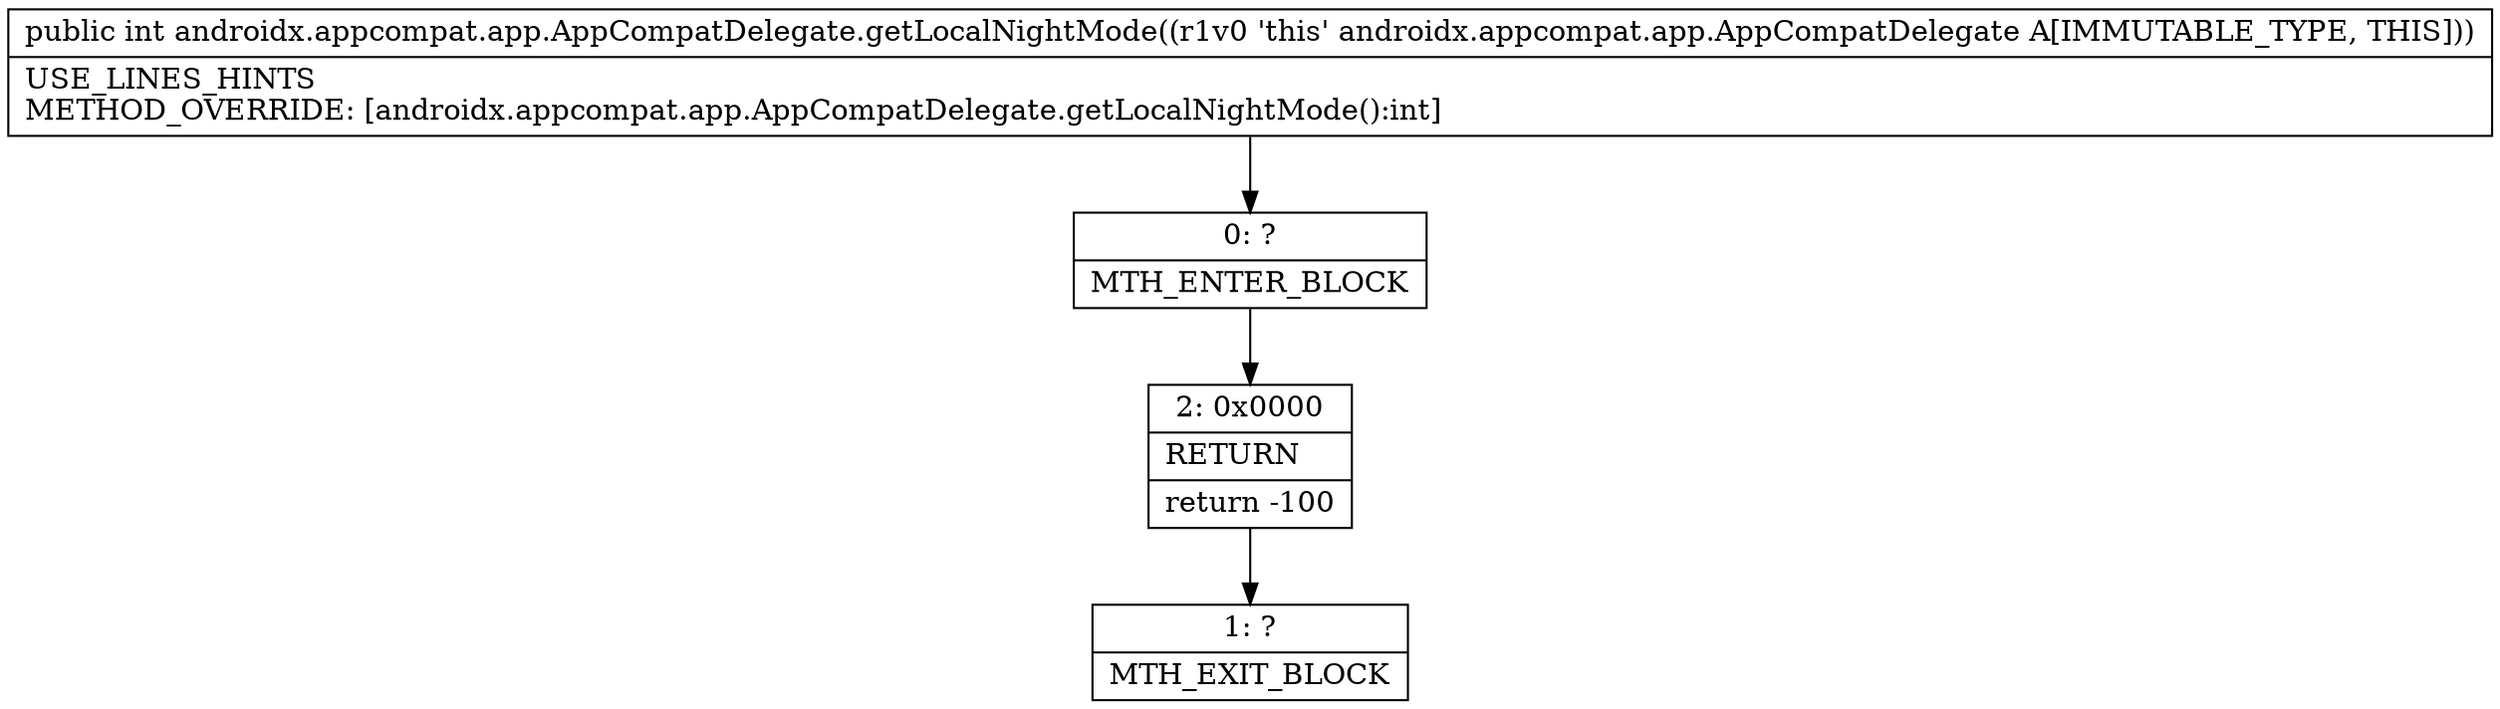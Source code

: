 digraph "CFG forandroidx.appcompat.app.AppCompatDelegate.getLocalNightMode()I" {
Node_0 [shape=record,label="{0\:\ ?|MTH_ENTER_BLOCK\l}"];
Node_2 [shape=record,label="{2\:\ 0x0000|RETURN\l|return \-100\l}"];
Node_1 [shape=record,label="{1\:\ ?|MTH_EXIT_BLOCK\l}"];
MethodNode[shape=record,label="{public int androidx.appcompat.app.AppCompatDelegate.getLocalNightMode((r1v0 'this' androidx.appcompat.app.AppCompatDelegate A[IMMUTABLE_TYPE, THIS]))  | USE_LINES_HINTS\lMETHOD_OVERRIDE: [androidx.appcompat.app.AppCompatDelegate.getLocalNightMode():int]\l}"];
MethodNode -> Node_0;Node_0 -> Node_2;
Node_2 -> Node_1;
}

